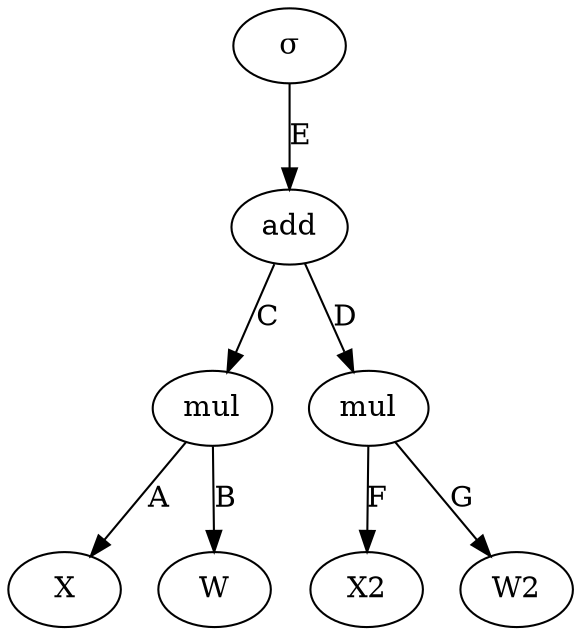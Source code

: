 digraph G {
  σ -> add [label="E"];
  add -> mul [label="C"];
  add -> mul2 [label="D"];
  mul -> X [label="A"];
  mul -> W [label="B"];
  mul2 -> X2   [label="F"];
  mul2 -> W2 [label="G"];
  mul2    [label="mul"];
}
